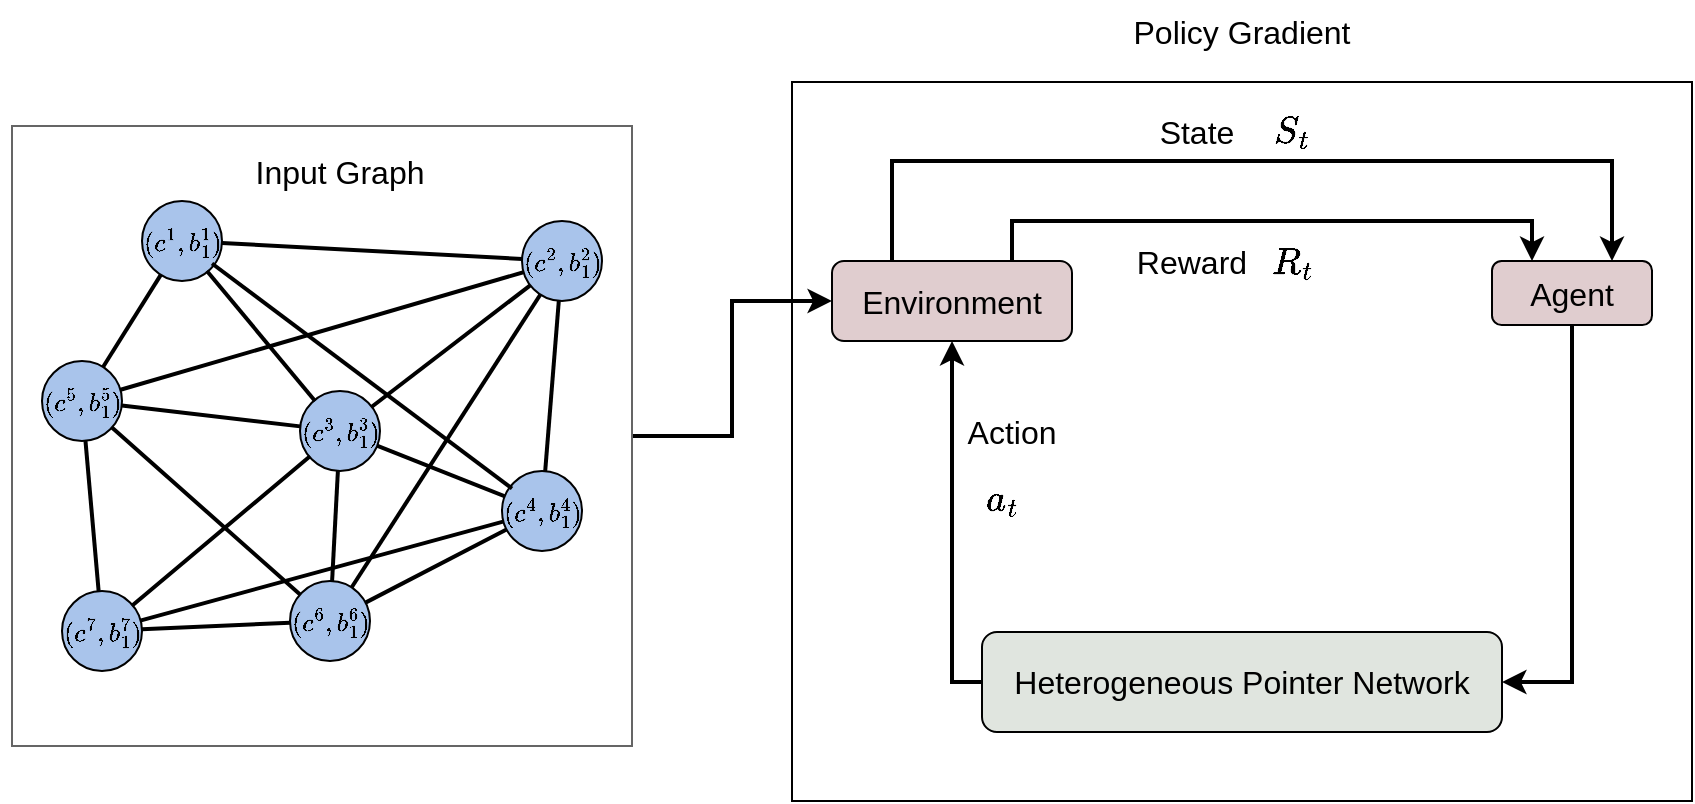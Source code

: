<mxfile version="15.9.6" type="github">
  <diagram id="P9s8tQnz6vP6Jp-wh3C2" name="Page-1">
    <mxGraphModel dx="1351" dy="921" grid="1" gridSize="10" guides="1" tooltips="1" connect="1" arrows="1" fold="1" page="1" pageScale="1" pageWidth="1169" pageHeight="827" math="1" shadow="0">
      <root>
        <mxCell id="0" />
        <mxCell id="1" parent="0" />
        <mxCell id="JJIb5TfWh0ZeVr9pCVY0-35" value="" style="rounded=0;whiteSpace=wrap;html=1;fillColor=none;" vertex="1" parent="1">
          <mxGeometry x="420" y="236" width="450" height="359.5" as="geometry" />
        </mxCell>
        <mxCell id="JJIb5TfWh0ZeVr9pCVY0-1" value="" style="endArrow=none;html=1;rounded=0;strokeColor=#000000;strokeWidth=2;" edge="1" parent="1" source="JJIb5TfWh0ZeVr9pCVY0-29" target="JJIb5TfWh0ZeVr9pCVY0-25">
          <mxGeometry width="50" height="50" relative="1" as="geometry">
            <mxPoint x="83.257" y="500.576" as="sourcePoint" />
            <mxPoint x="76.644" y="425.432" as="targetPoint" />
          </mxGeometry>
        </mxCell>
        <mxCell id="JJIb5TfWh0ZeVr9pCVY0-2" value="" style="endArrow=none;html=1;rounded=0;strokeWidth=2;" edge="1" parent="1" source="JJIb5TfWh0ZeVr9pCVY0-26" target="JJIb5TfWh0ZeVr9pCVY0-29">
          <mxGeometry width="50" height="50" relative="1" as="geometry">
            <mxPoint x="230" y="535.5" as="sourcePoint" />
            <mxPoint x="280" y="485.5" as="targetPoint" />
          </mxGeometry>
        </mxCell>
        <mxCell id="JJIb5TfWh0ZeVr9pCVY0-3" value="" style="endArrow=none;html=1;rounded=0;strokeColor=#000000;strokeWidth=2;" edge="1" parent="1" source="JJIb5TfWh0ZeVr9pCVY0-27" target="JJIb5TfWh0ZeVr9pCVY0-28">
          <mxGeometry width="50" height="50" relative="1" as="geometry">
            <mxPoint x="93.257" y="510.576" as="sourcePoint" />
            <mxPoint x="86.644" y="435.432" as="targetPoint" />
          </mxGeometry>
        </mxCell>
        <mxCell id="JJIb5TfWh0ZeVr9pCVY0-4" value="" style="endArrow=none;html=1;rounded=0;strokeColor=#000000;strokeWidth=2;" edge="1" parent="1" source="JJIb5TfWh0ZeVr9pCVY0-24" target="JJIb5TfWh0ZeVr9pCVY0-27">
          <mxGeometry width="50" height="50" relative="1" as="geometry">
            <mxPoint x="103.257" y="520.576" as="sourcePoint" />
            <mxPoint x="96.644" y="445.432" as="targetPoint" />
          </mxGeometry>
        </mxCell>
        <mxCell id="JJIb5TfWh0ZeVr9pCVY0-53" style="edgeStyle=orthogonalEdgeStyle;rounded=0;orthogonalLoop=1;jettySize=auto;html=1;entryX=0;entryY=0.5;entryDx=0;entryDy=0;fontSize=16;strokeWidth=2;" edge="1" parent="1" source="JJIb5TfWh0ZeVr9pCVY0-5" target="JJIb5TfWh0ZeVr9pCVY0-38">
          <mxGeometry relative="1" as="geometry" />
        </mxCell>
        <mxCell id="JJIb5TfWh0ZeVr9pCVY0-5" value="" style="whiteSpace=wrap;html=1;aspect=fixed;strokeColor=#656565;fillColor=none;" vertex="1" parent="1">
          <mxGeometry x="30" y="258" width="310" height="310" as="geometry" />
        </mxCell>
        <mxCell id="JJIb5TfWh0ZeVr9pCVY0-6" value="" style="endArrow=none;html=1;rounded=0;strokeWidth=2;" edge="1" parent="1" source="JJIb5TfWh0ZeVr9pCVY0-26" target="JJIb5TfWh0ZeVr9pCVY0-28">
          <mxGeometry width="50" height="50" relative="1" as="geometry">
            <mxPoint x="194" y="492" as="sourcePoint" />
            <mxPoint x="239" y="455.5" as="targetPoint" />
          </mxGeometry>
        </mxCell>
        <mxCell id="JJIb5TfWh0ZeVr9pCVY0-7" value="" style="endArrow=none;html=1;rounded=0;strokeColor=#000000;strokeWidth=2;" edge="1" parent="1" source="JJIb5TfWh0ZeVr9pCVY0-27" target="JJIb5TfWh0ZeVr9pCVY0-14">
          <mxGeometry width="50" height="50" relative="1" as="geometry">
            <mxPoint x="298.74" y="435.534" as="sourcePoint" />
            <mxPoint x="175" y="385.5" as="targetPoint" />
          </mxGeometry>
        </mxCell>
        <mxCell id="JJIb5TfWh0ZeVr9pCVY0-8" value="" style="ellipse;whiteSpace=wrap;html=1;aspect=fixed;strokeColor=#000000;fillColor=#A9C4EB;" vertex="1" parent="1">
          <mxGeometry x="275" y="430.5" width="40" height="40" as="geometry" />
        </mxCell>
        <mxCell id="JJIb5TfWh0ZeVr9pCVY0-9" value="" style="ellipse;whiteSpace=wrap;html=1;aspect=fixed;strokeColor=#000000;fillColor=#A9C4EB;" vertex="1" parent="1">
          <mxGeometry x="45" y="375.5" width="40" height="40" as="geometry" />
        </mxCell>
        <mxCell id="JJIb5TfWh0ZeVr9pCVY0-10" value="" style="ellipse;whiteSpace=wrap;html=1;aspect=fixed;strokeColor=#000000;fillColor=#A9C4EB;" vertex="1" parent="1">
          <mxGeometry x="174" y="390.5" width="40" height="40" as="geometry" />
        </mxCell>
        <mxCell id="JJIb5TfWh0ZeVr9pCVY0-11" value="" style="ellipse;whiteSpace=wrap;html=1;aspect=fixed;strokeColor=#000000;fillColor=#A9C4EB;" vertex="1" parent="1">
          <mxGeometry x="55" y="490.5" width="40" height="40" as="geometry" />
        </mxCell>
        <mxCell id="JJIb5TfWh0ZeVr9pCVY0-12" value="" style="ellipse;whiteSpace=wrap;html=1;aspect=fixed;strokeColor=#000000;fillColor=#A9C4EB;" vertex="1" parent="1">
          <mxGeometry x="169" y="485.5" width="40" height="40" as="geometry" />
        </mxCell>
        <mxCell id="JJIb5TfWh0ZeVr9pCVY0-13" value="" style="ellipse;whiteSpace=wrap;html=1;aspect=fixed;strokeColor=#000000;fillColor=#A9C4EB;" vertex="1" parent="1">
          <mxGeometry x="95" y="295.5" width="40" height="40" as="geometry" />
        </mxCell>
        <mxCell id="JJIb5TfWh0ZeVr9pCVY0-14" value="" style="ellipse;whiteSpace=wrap;html=1;aspect=fixed;strokeColor=#000000;fillColor=#A9C4EB;" vertex="1" parent="1">
          <mxGeometry x="285" y="305.5" width="40" height="40" as="geometry" />
        </mxCell>
        <mxCell id="JJIb5TfWh0ZeVr9pCVY0-15" value="" style="endArrow=none;html=1;rounded=0;strokeColor=#000000;strokeWidth=2;" edge="1" parent="1" source="JJIb5TfWh0ZeVr9pCVY0-12" target="JJIb5TfWh0ZeVr9pCVY0-8">
          <mxGeometry width="50" height="50" relative="1" as="geometry">
            <mxPoint x="125" y="435.5" as="sourcePoint" />
            <mxPoint x="277.663" y="468.617" as="targetPoint" />
          </mxGeometry>
        </mxCell>
        <mxCell id="JJIb5TfWh0ZeVr9pCVY0-16" value="" style="endArrow=none;html=1;rounded=0;strokeColor=#000000;fontSize=16;fontStyle=1;strokeWidth=2;" edge="1" parent="1" source="JJIb5TfWh0ZeVr9pCVY0-12" target="JJIb5TfWh0ZeVr9pCVY0-9">
          <mxGeometry width="50" height="50" relative="1" as="geometry">
            <mxPoint x="125" y="435.5" as="sourcePoint" />
            <mxPoint x="175" y="385.5" as="targetPoint" />
          </mxGeometry>
        </mxCell>
        <mxCell id="JJIb5TfWh0ZeVr9pCVY0-17" value="" style="endArrow=none;html=1;rounded=0;strokeColor=#000000;strokeWidth=2;" edge="1" parent="1" source="JJIb5TfWh0ZeVr9pCVY0-11" target="JJIb5TfWh0ZeVr9pCVY0-12">
          <mxGeometry width="50" height="50" relative="1" as="geometry">
            <mxPoint x="125" y="435.5" as="sourcePoint" />
            <mxPoint x="175" y="385.5" as="targetPoint" />
          </mxGeometry>
        </mxCell>
        <mxCell id="JJIb5TfWh0ZeVr9pCVY0-18" value="" style="endArrow=none;html=1;rounded=0;strokeColor=#000000;strokeWidth=2;" edge="1" parent="1" source="JJIb5TfWh0ZeVr9pCVY0-13" target="JJIb5TfWh0ZeVr9pCVY0-14">
          <mxGeometry width="50" height="50" relative="1" as="geometry">
            <mxPoint x="125" y="435.5" as="sourcePoint" />
            <mxPoint x="175" y="385.5" as="targetPoint" />
          </mxGeometry>
        </mxCell>
        <mxCell id="JJIb5TfWh0ZeVr9pCVY0-19" value="" style="endArrow=none;html=1;rounded=0;strokeColor=#000000;strokeWidth=2;" edge="1" parent="1" source="JJIb5TfWh0ZeVr9pCVY0-9" target="JJIb5TfWh0ZeVr9pCVY0-10">
          <mxGeometry width="50" height="50" relative="1" as="geometry">
            <mxPoint x="125" y="435.5" as="sourcePoint" />
            <mxPoint x="175" y="385.5" as="targetPoint" />
          </mxGeometry>
        </mxCell>
        <mxCell id="JJIb5TfWh0ZeVr9pCVY0-20" value="" style="endArrow=none;html=1;rounded=0;strokeColor=#000000;strokeWidth=2;" edge="1" parent="1" source="JJIb5TfWh0ZeVr9pCVY0-9" target="JJIb5TfWh0ZeVr9pCVY0-13">
          <mxGeometry width="50" height="50" relative="1" as="geometry">
            <mxPoint x="125" y="435.5" as="sourcePoint" />
            <mxPoint x="175" y="385.5" as="targetPoint" />
          </mxGeometry>
        </mxCell>
        <mxCell id="JJIb5TfWh0ZeVr9pCVY0-21" value="" style="endArrow=none;html=1;rounded=0;strokeColor=#000000;strokeWidth=2;" edge="1" parent="1" source="JJIb5TfWh0ZeVr9pCVY0-11" target="JJIb5TfWh0ZeVr9pCVY0-9">
          <mxGeometry width="50" height="50" relative="1" as="geometry">
            <mxPoint x="125" y="435.5" as="sourcePoint" />
            <mxPoint x="175" y="385.5" as="targetPoint" />
          </mxGeometry>
        </mxCell>
        <mxCell id="JJIb5TfWh0ZeVr9pCVY0-22" value="" style="endArrow=none;html=1;rounded=0;strokeColor=#000000;strokeWidth=2;" edge="1" parent="1" source="JJIb5TfWh0ZeVr9pCVY0-10" target="JJIb5TfWh0ZeVr9pCVY0-14">
          <mxGeometry width="50" height="50" relative="1" as="geometry">
            <mxPoint x="125" y="435.5" as="sourcePoint" />
            <mxPoint x="175" y="385.5" as="targetPoint" />
          </mxGeometry>
        </mxCell>
        <mxCell id="JJIb5TfWh0ZeVr9pCVY0-23" value="&lt;font style=&quot;font-size: 11px&quot;&gt;$$(c^1,b^1_1)$$&lt;/font&gt;" style="text;html=1;strokeColor=none;fillColor=none;align=center;verticalAlign=middle;whiteSpace=wrap;rounded=0;fontSize=11;" vertex="1" parent="1">
          <mxGeometry x="100" y="300.5" width="30" height="30" as="geometry" />
        </mxCell>
        <mxCell id="JJIb5TfWh0ZeVr9pCVY0-24" value="&lt;span style=&quot;font-size: 11px&quot;&gt;$$(c^7,b^7_1)$$&lt;/span&gt;" style="text;html=1;strokeColor=none;fillColor=none;align=center;verticalAlign=middle;whiteSpace=wrap;rounded=0;fontSize=11;" vertex="1" parent="1">
          <mxGeometry x="60" y="495.5" width="30" height="30" as="geometry" />
        </mxCell>
        <mxCell id="JJIb5TfWh0ZeVr9pCVY0-25" value="&lt;span style=&quot;font-size: 11px&quot;&gt;$$(c^5,b^5_1)$$&lt;/span&gt;" style="text;html=1;strokeColor=none;fillColor=none;align=center;verticalAlign=middle;whiteSpace=wrap;rounded=0;fontSize=11;" vertex="1" parent="1">
          <mxGeometry x="50" y="380.5" width="30" height="30" as="geometry" />
        </mxCell>
        <mxCell id="JJIb5TfWh0ZeVr9pCVY0-26" value="&lt;span style=&quot;font-size: 11px&quot;&gt;$$(c^6,b^6_1)$$&lt;/span&gt;" style="text;html=1;strokeColor=none;fillColor=none;align=center;verticalAlign=middle;whiteSpace=wrap;rounded=0;fontSize=11;" vertex="1" parent="1">
          <mxGeometry x="174" y="490.5" width="30" height="30" as="geometry" />
        </mxCell>
        <mxCell id="JJIb5TfWh0ZeVr9pCVY0-27" value="&lt;span style=&quot;font-size: 11px&quot;&gt;$$(c^4,b^4_1)$$&lt;/span&gt;" style="text;html=1;strokeColor=none;fillColor=none;align=center;verticalAlign=middle;whiteSpace=wrap;rounded=0;fontSize=11;" vertex="1" parent="1">
          <mxGeometry x="280" y="435.5" width="30" height="30" as="geometry" />
        </mxCell>
        <mxCell id="JJIb5TfWh0ZeVr9pCVY0-28" value="&lt;span style=&quot;font-size: 11px&quot;&gt;$$(c^3,b^3_1)$$&lt;/span&gt;" style="text;html=1;strokeColor=none;fillColor=none;align=center;verticalAlign=middle;whiteSpace=wrap;rounded=0;fontSize=11;" vertex="1" parent="1">
          <mxGeometry x="179" y="395.5" width="30" height="30" as="geometry" />
        </mxCell>
        <mxCell id="JJIb5TfWh0ZeVr9pCVY0-29" value="&lt;span style=&quot;font-size: 11px&quot;&gt;$$(c^2,b^2_1)$$&lt;/span&gt;" style="text;html=1;strokeColor=none;fillColor=none;align=center;verticalAlign=middle;whiteSpace=wrap;rounded=0;fontSize=11;" vertex="1" parent="1">
          <mxGeometry x="290" y="310.5" width="30" height="30" as="geometry" />
        </mxCell>
        <mxCell id="JJIb5TfWh0ZeVr9pCVY0-30" value="Input Graph" style="text;html=1;strokeColor=none;fillColor=none;align=center;verticalAlign=middle;whiteSpace=wrap;rounded=0;fontSize=16;" vertex="1" parent="1">
          <mxGeometry x="149" y="265.5" width="90" height="30" as="geometry" />
        </mxCell>
        <mxCell id="JJIb5TfWh0ZeVr9pCVY0-31" value="" style="endArrow=none;html=1;rounded=0;strokeWidth=2;" edge="1" parent="1" source="JJIb5TfWh0ZeVr9pCVY0-28" target="JJIb5TfWh0ZeVr9pCVY0-23">
          <mxGeometry width="50" height="50" relative="1" as="geometry">
            <mxPoint x="159" y="396" as="sourcePoint" />
            <mxPoint x="209" y="346" as="targetPoint" />
          </mxGeometry>
        </mxCell>
        <mxCell id="JJIb5TfWh0ZeVr9pCVY0-32" value="" style="endArrow=none;html=1;rounded=0;strokeWidth=2;" edge="1" parent="1" source="JJIb5TfWh0ZeVr9pCVY0-23" target="JJIb5TfWh0ZeVr9pCVY0-27">
          <mxGeometry width="50" height="50" relative="1" as="geometry">
            <mxPoint x="250" y="652" as="sourcePoint" />
            <mxPoint x="300" y="602" as="targetPoint" />
          </mxGeometry>
        </mxCell>
        <mxCell id="JJIb5TfWh0ZeVr9pCVY0-33" value="" style="endArrow=none;html=1;rounded=0;strokeWidth=2;" edge="1" parent="1" source="JJIb5TfWh0ZeVr9pCVY0-24" target="JJIb5TfWh0ZeVr9pCVY0-28">
          <mxGeometry width="50" height="50" relative="1" as="geometry">
            <mxPoint x="95" y="622" as="sourcePoint" />
            <mxPoint x="145" y="572" as="targetPoint" />
          </mxGeometry>
        </mxCell>
        <mxCell id="JJIb5TfWh0ZeVr9pCVY0-36" value="&lt;font style=&quot;font-size: 16px&quot;&gt;Policy Gradient&lt;/font&gt;" style="text;html=1;strokeColor=none;fillColor=none;align=center;verticalAlign=middle;whiteSpace=wrap;rounded=0;" vertex="1" parent="1">
          <mxGeometry x="580" y="195.5" width="130" height="30" as="geometry" />
        </mxCell>
        <mxCell id="JJIb5TfWh0ZeVr9pCVY0-49" style="edgeStyle=orthogonalEdgeStyle;rounded=0;orthogonalLoop=1;jettySize=auto;html=1;entryX=1;entryY=0.5;entryDx=0;entryDy=0;fontSize=16;strokeWidth=2;" edge="1" parent="1" source="JJIb5TfWh0ZeVr9pCVY0-37" target="JJIb5TfWh0ZeVr9pCVY0-48">
          <mxGeometry relative="1" as="geometry" />
        </mxCell>
        <mxCell id="JJIb5TfWh0ZeVr9pCVY0-37" value="Agent" style="rounded=1;whiteSpace=wrap;html=1;fontSize=16;fillColor=#E0CDCF;" vertex="1" parent="1">
          <mxGeometry x="770" y="325.5" width="80" height="32" as="geometry" />
        </mxCell>
        <mxCell id="JJIb5TfWh0ZeVr9pCVY0-41" style="edgeStyle=orthogonalEdgeStyle;rounded=0;orthogonalLoop=1;jettySize=auto;html=1;fontSize=16;strokeWidth=2;exitX=0.75;exitY=0;exitDx=0;exitDy=0;entryX=0.25;entryY=0;entryDx=0;entryDy=0;" edge="1" parent="1" source="JJIb5TfWh0ZeVr9pCVY0-38" target="JJIb5TfWh0ZeVr9pCVY0-37">
          <mxGeometry relative="1" as="geometry">
            <mxPoint x="790" y="325.5" as="targetPoint" />
            <Array as="points">
              <mxPoint x="530" y="305.5" />
              <mxPoint x="790" y="305.5" />
            </Array>
          </mxGeometry>
        </mxCell>
        <mxCell id="JJIb5TfWh0ZeVr9pCVY0-42" style="edgeStyle=orthogonalEdgeStyle;rounded=0;orthogonalLoop=1;jettySize=auto;html=1;exitX=0.25;exitY=0;exitDx=0;exitDy=0;entryX=0.75;entryY=0;entryDx=0;entryDy=0;fontSize=16;strokeWidth=2;" edge="1" parent="1" source="JJIb5TfWh0ZeVr9pCVY0-38" target="JJIb5TfWh0ZeVr9pCVY0-37">
          <mxGeometry relative="1" as="geometry">
            <Array as="points">
              <mxPoint x="470" y="275.5" />
              <mxPoint x="830" y="275.5" />
            </Array>
          </mxGeometry>
        </mxCell>
        <mxCell id="JJIb5TfWh0ZeVr9pCVY0-38" value="Environment" style="rounded=1;whiteSpace=wrap;html=1;fontSize=16;fillColor=#E0CDCF;" vertex="1" parent="1">
          <mxGeometry x="440" y="325.5" width="120" height="40" as="geometry" />
        </mxCell>
        <mxCell id="JJIb5TfWh0ZeVr9pCVY0-43" value="$$R_t$$" style="text;html=1;strokeColor=none;fillColor=none;align=center;verticalAlign=middle;whiteSpace=wrap;rounded=0;fontSize=16;" vertex="1" parent="1">
          <mxGeometry x="655" y="311" width="30" height="30" as="geometry" />
        </mxCell>
        <mxCell id="JJIb5TfWh0ZeVr9pCVY0-44" value="Reward" style="text;html=1;strokeColor=none;fillColor=none;align=center;verticalAlign=middle;whiteSpace=wrap;rounded=0;fontSize=16;" vertex="1" parent="1">
          <mxGeometry x="585" y="311" width="70" height="30" as="geometry" />
        </mxCell>
        <mxCell id="JJIb5TfWh0ZeVr9pCVY0-45" value="State" style="text;html=1;strokeColor=none;fillColor=none;align=center;verticalAlign=middle;whiteSpace=wrap;rounded=0;fontSize=16;" vertex="1" parent="1">
          <mxGeometry x="595" y="245.5" width="55" height="30" as="geometry" />
        </mxCell>
        <mxCell id="JJIb5TfWh0ZeVr9pCVY0-47" value="$$S_t$$" style="text;html=1;strokeColor=none;fillColor=none;align=center;verticalAlign=middle;whiteSpace=wrap;rounded=0;fontSize=16;" vertex="1" parent="1">
          <mxGeometry x="655" y="245.5" width="30" height="30" as="geometry" />
        </mxCell>
        <mxCell id="JJIb5TfWh0ZeVr9pCVY0-50" style="edgeStyle=orthogonalEdgeStyle;rounded=0;orthogonalLoop=1;jettySize=auto;html=1;entryX=0.5;entryY=1;entryDx=0;entryDy=0;fontSize=16;strokeWidth=2;exitX=0;exitY=0.5;exitDx=0;exitDy=0;" edge="1" parent="1" source="JJIb5TfWh0ZeVr9pCVY0-48" target="JJIb5TfWh0ZeVr9pCVY0-38">
          <mxGeometry relative="1" as="geometry">
            <Array as="points">
              <mxPoint x="500" y="536.5" />
            </Array>
          </mxGeometry>
        </mxCell>
        <mxCell id="JJIb5TfWh0ZeVr9pCVY0-48" value="Heterogeneous Pointer Network" style="rounded=1;whiteSpace=wrap;html=1;fontSize=16;fillColor=#E0E5DF;" vertex="1" parent="1">
          <mxGeometry x="515" y="511" width="260" height="50" as="geometry" />
        </mxCell>
        <mxCell id="JJIb5TfWh0ZeVr9pCVY0-51" value="Action" style="text;html=1;strokeColor=none;fillColor=none;align=center;verticalAlign=middle;whiteSpace=wrap;rounded=0;fontSize=16;" vertex="1" parent="1">
          <mxGeometry x="500" y="396" width="60" height="30" as="geometry" />
        </mxCell>
        <mxCell id="JJIb5TfWh0ZeVr9pCVY0-52" value="$$a_t$$" style="text;html=1;strokeColor=none;fillColor=none;align=center;verticalAlign=middle;whiteSpace=wrap;rounded=0;fontSize=16;" vertex="1" parent="1">
          <mxGeometry x="510" y="429.5" width="30" height="30" as="geometry" />
        </mxCell>
      </root>
    </mxGraphModel>
  </diagram>
</mxfile>
